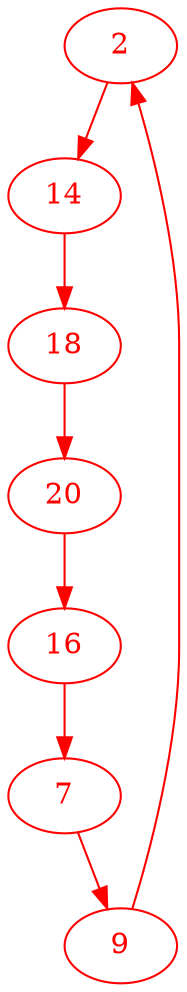 digraph g{
node [color = red, fontcolor=red]; 2 7 9 14 16 18 20 ;
2 -> 14 [color=red] ;
7 -> 9 [color=red] ;
9 -> 2 [color=red] ;
14 -> 18 [color=red] ;
16 -> 7 [color=red] ;
18 -> 20 [color=red] ;
20 -> 16 [color=red] ;
}